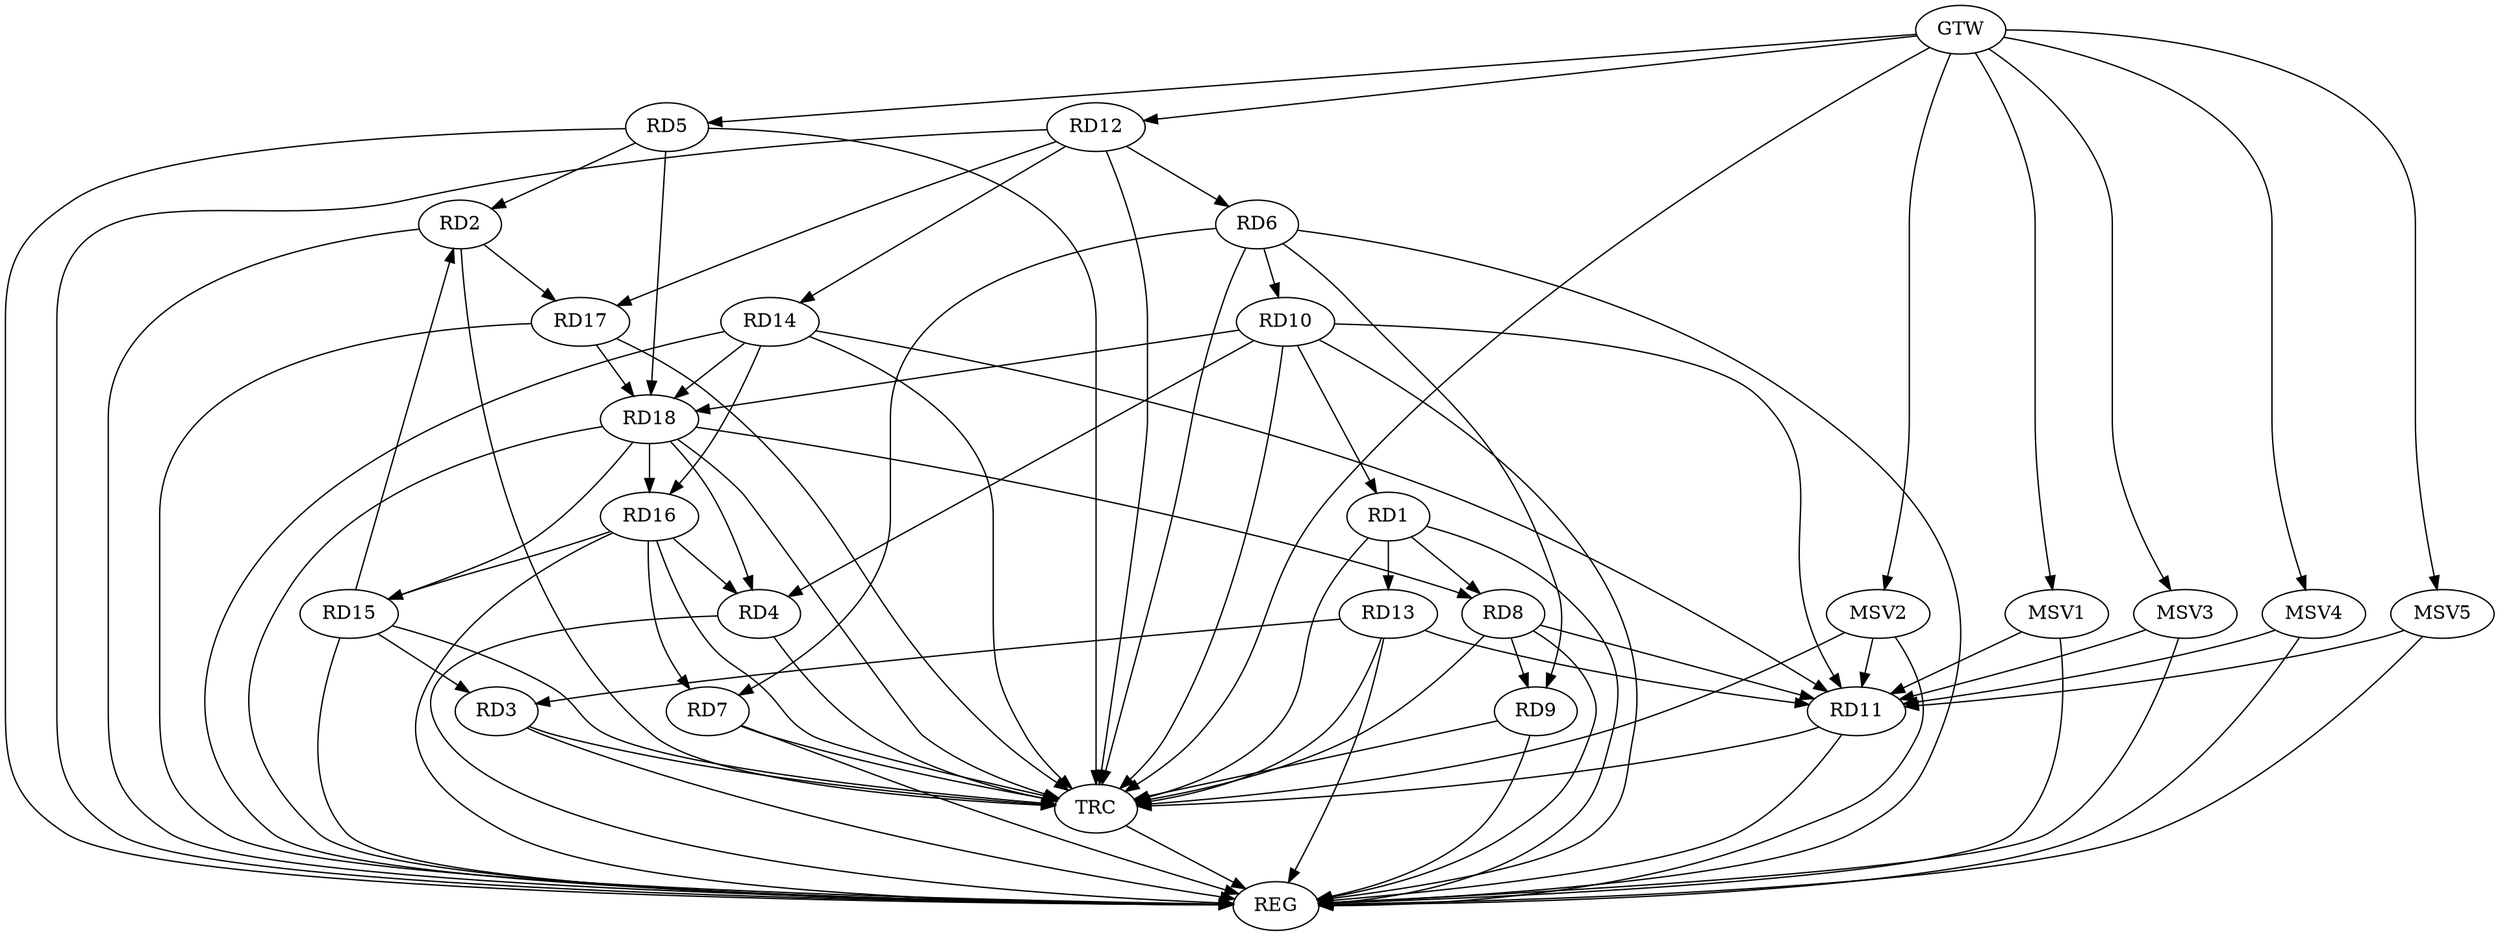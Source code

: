 strict digraph G {
  RD1 [ label="RD1" ];
  RD2 [ label="RD2" ];
  RD3 [ label="RD3" ];
  RD4 [ label="RD4" ];
  RD5 [ label="RD5" ];
  RD6 [ label="RD6" ];
  RD7 [ label="RD7" ];
  RD8 [ label="RD8" ];
  RD9 [ label="RD9" ];
  RD10 [ label="RD10" ];
  RD11 [ label="RD11" ];
  RD12 [ label="RD12" ];
  RD13 [ label="RD13" ];
  RD14 [ label="RD14" ];
  RD15 [ label="RD15" ];
  RD16 [ label="RD16" ];
  RD17 [ label="RD17" ];
  RD18 [ label="RD18" ];
  GTW [ label="GTW" ];
  REG [ label="REG" ];
  TRC [ label="TRC" ];
  MSV1 [ label="MSV1" ];
  MSV2 [ label="MSV2" ];
  MSV3 [ label="MSV3" ];
  MSV4 [ label="MSV4" ];
  MSV5 [ label="MSV5" ];
  RD1 -> RD8;
  RD10 -> RD1;
  RD1 -> RD13;
  RD5 -> RD2;
  RD15 -> RD2;
  RD2 -> RD17;
  RD13 -> RD3;
  RD15 -> RD3;
  RD10 -> RD4;
  RD16 -> RD4;
  RD18 -> RD4;
  RD5 -> RD18;
  RD6 -> RD7;
  RD6 -> RD9;
  RD6 -> RD10;
  RD12 -> RD6;
  RD16 -> RD7;
  RD8 -> RD9;
  RD8 -> RD11;
  RD18 -> RD8;
  RD10 -> RD11;
  RD10 -> RD18;
  RD13 -> RD11;
  RD14 -> RD11;
  RD12 -> RD14;
  RD12 -> RD17;
  RD14 -> RD16;
  RD14 -> RD18;
  RD16 -> RD15;
  RD18 -> RD15;
  RD18 -> RD16;
  RD17 -> RD18;
  GTW -> RD5;
  GTW -> RD12;
  RD1 -> REG;
  RD2 -> REG;
  RD3 -> REG;
  RD4 -> REG;
  RD5 -> REG;
  RD6 -> REG;
  RD7 -> REG;
  RD8 -> REG;
  RD9 -> REG;
  RD10 -> REG;
  RD11 -> REG;
  RD12 -> REG;
  RD13 -> REG;
  RD14 -> REG;
  RD15 -> REG;
  RD16 -> REG;
  RD17 -> REG;
  RD18 -> REG;
  RD1 -> TRC;
  RD2 -> TRC;
  RD3 -> TRC;
  RD4 -> TRC;
  RD5 -> TRC;
  RD6 -> TRC;
  RD7 -> TRC;
  RD8 -> TRC;
  RD9 -> TRC;
  RD10 -> TRC;
  RD11 -> TRC;
  RD12 -> TRC;
  RD13 -> TRC;
  RD14 -> TRC;
  RD15 -> TRC;
  RD16 -> TRC;
  RD17 -> TRC;
  RD18 -> TRC;
  GTW -> TRC;
  TRC -> REG;
  MSV1 -> RD11;
  MSV2 -> RD11;
  GTW -> MSV1;
  MSV1 -> REG;
  GTW -> MSV2;
  MSV2 -> REG;
  MSV2 -> TRC;
  MSV3 -> RD11;
  GTW -> MSV3;
  MSV3 -> REG;
  MSV4 -> RD11;
  MSV5 -> RD11;
  GTW -> MSV4;
  MSV4 -> REG;
  GTW -> MSV5;
  MSV5 -> REG;
}
